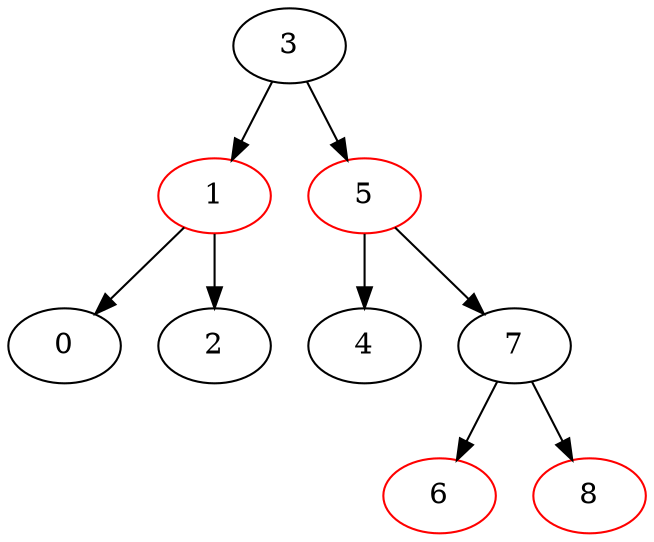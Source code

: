 digraph myGraph{
3[color=black]
1[color=red]
0[color=black]
2[color=black]
5[color=red]
4[color=black]
7[color=black]
6[color=red]
8[color=red]
3->1
1->0
1->2
3->5
5->4
5->7
7->6
7->8
}
